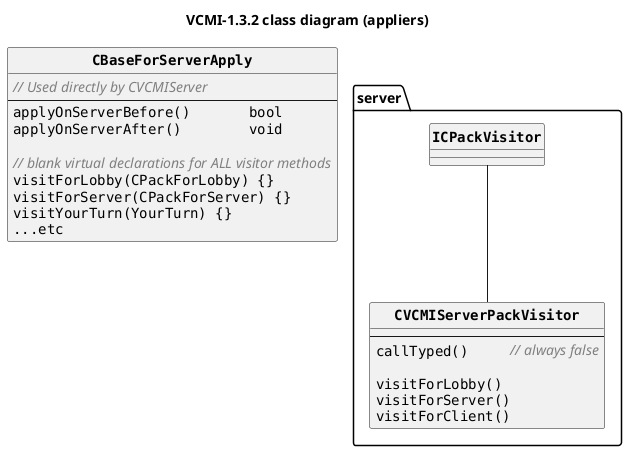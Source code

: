 @startuml "vcmi-1.32-classes"

skinparam defaultTextAlignment center

!procedure $desc($txt)
<font:Arial><color:Gray><i>// $txt</i></color></font>
!endprocedure

title "VCMI-1.3.2 class diagram (appliers)"

'''' Declarations to stylize the diagram ''''
hide circle
set namespaceSeparator none

skinparam ClassFontStyle bold
skinparam ClassFontName monospaced
skinparam ClassAttributeFontName monospaced
skinparam ClassAttributeIconSize 0
skinparam DefaultTextAlignment left


'''' Attributes and methods '''


class CBaseForServerApply {
    $desc("Used directly by CVCMIServer")
    --
    applyOnServerBefore()       bool
    applyOnServerAfter()        void

    $desc("blank virtual declarations for ALL visitor methods")
    visitForLobby(CPackForLobby) {}
    visitForServer(CPackForServer) {}
    visitYourTurn(YourTurn) {}
    ...etc
}

package "server" {
    ICPackVisitor -- CVCMIServerPackVisitor
    class CVCMIServerPackVisitor {
        --
        callTyped()     $desc("always false")

        visitForLobby()
        visitForServer()
        visitForClient()
    }
